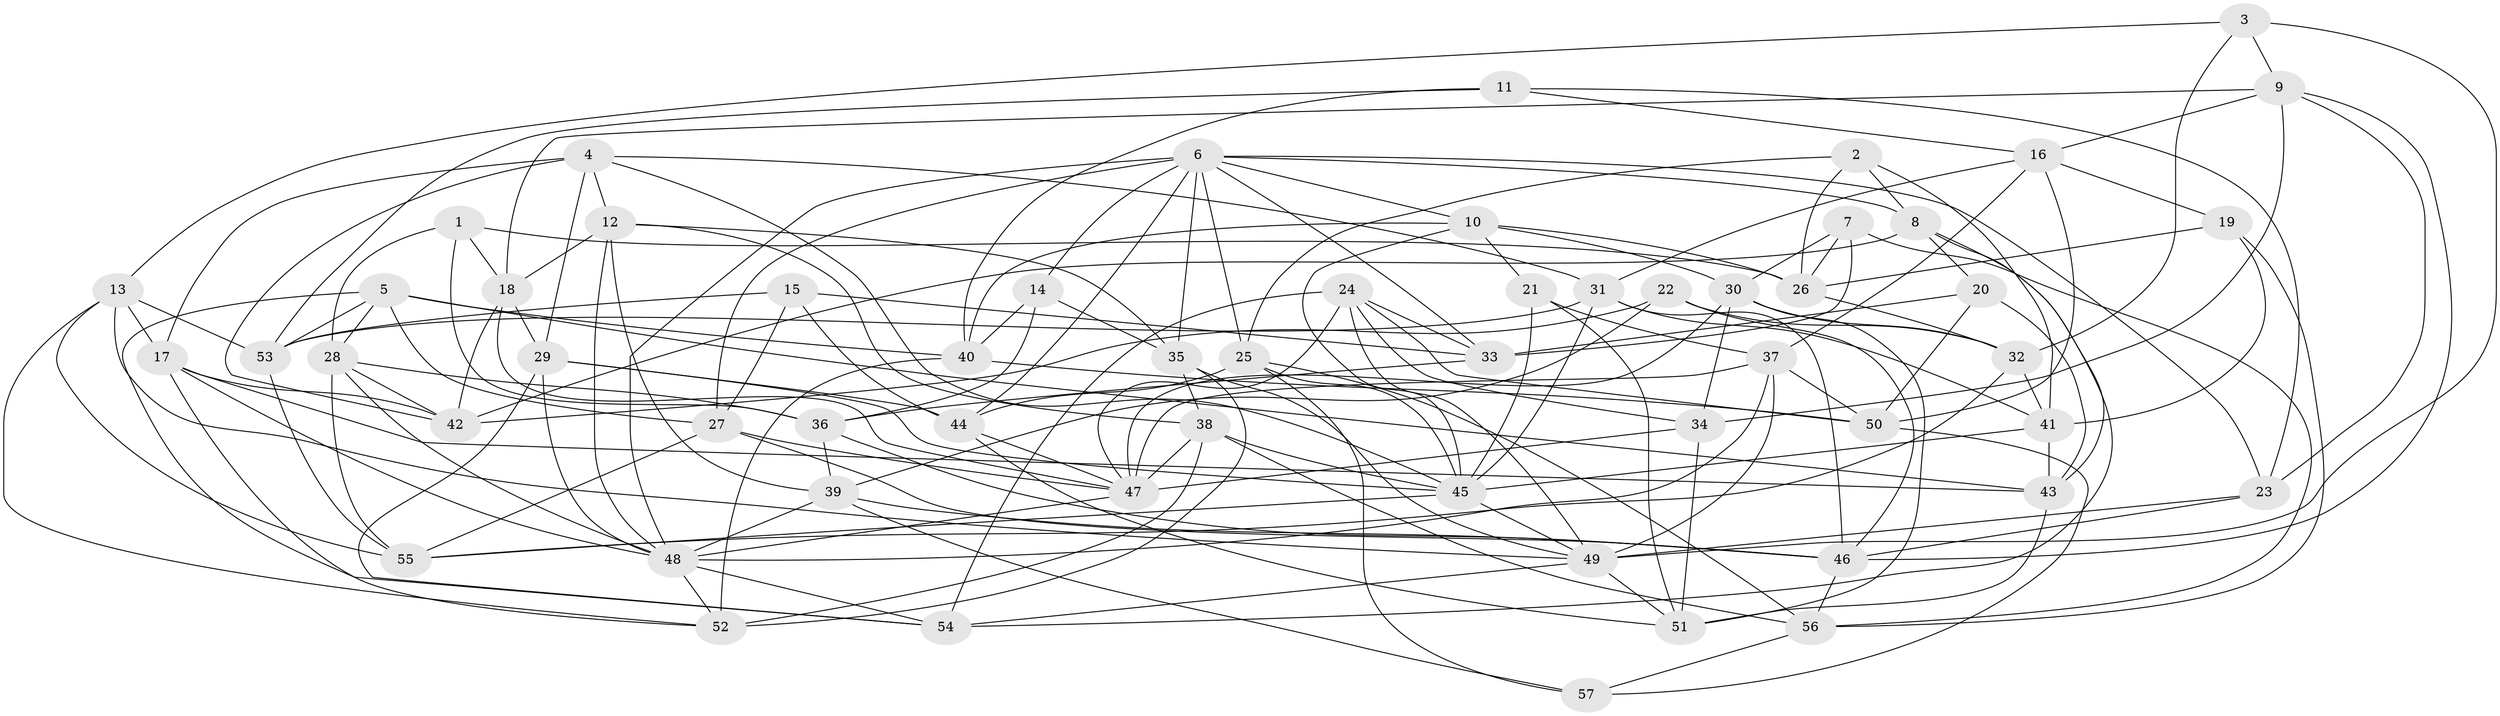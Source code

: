 // original degree distribution, {4: 1.0}
// Generated by graph-tools (version 1.1) at 2025/26/03/09/25 03:26:58]
// undirected, 57 vertices, 168 edges
graph export_dot {
graph [start="1"]
  node [color=gray90,style=filled];
  1;
  2;
  3;
  4;
  5;
  6;
  7;
  8;
  9;
  10;
  11;
  12;
  13;
  14;
  15;
  16;
  17;
  18;
  19;
  20;
  21;
  22;
  23;
  24;
  25;
  26;
  27;
  28;
  29;
  30;
  31;
  32;
  33;
  34;
  35;
  36;
  37;
  38;
  39;
  40;
  41;
  42;
  43;
  44;
  45;
  46;
  47;
  48;
  49;
  50;
  51;
  52;
  53;
  54;
  55;
  56;
  57;
  1 -- 18 [weight=1.0];
  1 -- 26 [weight=1.0];
  1 -- 28 [weight=1.0];
  1 -- 36 [weight=1.0];
  2 -- 8 [weight=1.0];
  2 -- 25 [weight=1.0];
  2 -- 26 [weight=1.0];
  2 -- 41 [weight=1.0];
  3 -- 9 [weight=1.0];
  3 -- 13 [weight=1.0];
  3 -- 32 [weight=1.0];
  3 -- 49 [weight=1.0];
  4 -- 12 [weight=1.0];
  4 -- 17 [weight=1.0];
  4 -- 29 [weight=1.0];
  4 -- 31 [weight=1.0];
  4 -- 42 [weight=1.0];
  4 -- 45 [weight=1.0];
  5 -- 27 [weight=1.0];
  5 -- 28 [weight=1.0];
  5 -- 40 [weight=1.0];
  5 -- 43 [weight=1.0];
  5 -- 53 [weight=1.0];
  5 -- 54 [weight=1.0];
  6 -- 8 [weight=1.0];
  6 -- 10 [weight=1.0];
  6 -- 14 [weight=1.0];
  6 -- 23 [weight=1.0];
  6 -- 25 [weight=1.0];
  6 -- 27 [weight=1.0];
  6 -- 33 [weight=1.0];
  6 -- 35 [weight=1.0];
  6 -- 44 [weight=1.0];
  6 -- 48 [weight=1.0];
  7 -- 26 [weight=1.0];
  7 -- 30 [weight=1.0];
  7 -- 33 [weight=1.0];
  7 -- 56 [weight=1.0];
  8 -- 20 [weight=1.0];
  8 -- 42 [weight=1.0];
  8 -- 43 [weight=1.0];
  8 -- 54 [weight=1.0];
  9 -- 16 [weight=1.0];
  9 -- 18 [weight=1.0];
  9 -- 23 [weight=1.0];
  9 -- 34 [weight=1.0];
  9 -- 46 [weight=1.0];
  10 -- 21 [weight=1.0];
  10 -- 26 [weight=1.0];
  10 -- 30 [weight=1.0];
  10 -- 40 [weight=1.0];
  10 -- 45 [weight=1.0];
  11 -- 16 [weight=1.0];
  11 -- 23 [weight=1.0];
  11 -- 40 [weight=1.0];
  11 -- 53 [weight=1.0];
  12 -- 18 [weight=1.0];
  12 -- 35 [weight=1.0];
  12 -- 38 [weight=1.0];
  12 -- 39 [weight=1.0];
  12 -- 48 [weight=1.0];
  13 -- 17 [weight=1.0];
  13 -- 49 [weight=1.0];
  13 -- 52 [weight=1.0];
  13 -- 53 [weight=1.0];
  13 -- 55 [weight=1.0];
  14 -- 35 [weight=1.0];
  14 -- 36 [weight=1.0];
  14 -- 40 [weight=1.0];
  15 -- 27 [weight=1.0];
  15 -- 33 [weight=1.0];
  15 -- 44 [weight=1.0];
  15 -- 53 [weight=1.0];
  16 -- 19 [weight=1.0];
  16 -- 31 [weight=1.0];
  16 -- 37 [weight=1.0];
  16 -- 50 [weight=1.0];
  17 -- 42 [weight=1.0];
  17 -- 43 [weight=1.0];
  17 -- 48 [weight=1.0];
  17 -- 52 [weight=1.0];
  18 -- 29 [weight=1.0];
  18 -- 42 [weight=1.0];
  18 -- 47 [weight=1.0];
  19 -- 26 [weight=1.0];
  19 -- 41 [weight=1.0];
  19 -- 56 [weight=1.0];
  20 -- 33 [weight=1.0];
  20 -- 43 [weight=1.0];
  20 -- 50 [weight=1.0];
  21 -- 37 [weight=1.0];
  21 -- 45 [weight=1.0];
  21 -- 51 [weight=1.0];
  22 -- 32 [weight=1.0];
  22 -- 39 [weight=1.0];
  22 -- 42 [weight=1.0];
  22 -- 46 [weight=1.0];
  23 -- 46 [weight=1.0];
  23 -- 49 [weight=2.0];
  24 -- 33 [weight=1.0];
  24 -- 34 [weight=1.0];
  24 -- 47 [weight=1.0];
  24 -- 49 [weight=1.0];
  24 -- 50 [weight=1.0];
  24 -- 54 [weight=1.0];
  25 -- 44 [weight=1.0];
  25 -- 45 [weight=1.0];
  25 -- 56 [weight=1.0];
  25 -- 57 [weight=1.0];
  26 -- 32 [weight=1.0];
  27 -- 46 [weight=1.0];
  27 -- 47 [weight=1.0];
  27 -- 55 [weight=1.0];
  28 -- 36 [weight=1.0];
  28 -- 42 [weight=1.0];
  28 -- 48 [weight=1.0];
  28 -- 55 [weight=1.0];
  29 -- 44 [weight=1.0];
  29 -- 45 [weight=1.0];
  29 -- 48 [weight=1.0];
  29 -- 54 [weight=1.0];
  30 -- 32 [weight=1.0];
  30 -- 34 [weight=1.0];
  30 -- 47 [weight=1.0];
  30 -- 51 [weight=1.0];
  31 -- 41 [weight=1.0];
  31 -- 45 [weight=1.0];
  31 -- 46 [weight=1.0];
  31 -- 53 [weight=1.0];
  32 -- 41 [weight=1.0];
  32 -- 55 [weight=1.0];
  33 -- 36 [weight=1.0];
  34 -- 47 [weight=2.0];
  34 -- 51 [weight=1.0];
  35 -- 38 [weight=1.0];
  35 -- 49 [weight=1.0];
  35 -- 52 [weight=1.0];
  36 -- 39 [weight=1.0];
  36 -- 46 [weight=1.0];
  37 -- 47 [weight=1.0];
  37 -- 48 [weight=1.0];
  37 -- 49 [weight=1.0];
  37 -- 50 [weight=1.0];
  38 -- 45 [weight=1.0];
  38 -- 47 [weight=1.0];
  38 -- 52 [weight=1.0];
  38 -- 56 [weight=1.0];
  39 -- 46 [weight=1.0];
  39 -- 48 [weight=1.0];
  39 -- 57 [weight=1.0];
  40 -- 50 [weight=1.0];
  40 -- 52 [weight=1.0];
  41 -- 43 [weight=1.0];
  41 -- 45 [weight=1.0];
  43 -- 51 [weight=1.0];
  44 -- 47 [weight=1.0];
  44 -- 51 [weight=1.0];
  45 -- 49 [weight=1.0];
  45 -- 55 [weight=1.0];
  46 -- 56 [weight=1.0];
  47 -- 48 [weight=1.0];
  48 -- 52 [weight=1.0];
  48 -- 54 [weight=1.0];
  49 -- 51 [weight=1.0];
  49 -- 54 [weight=1.0];
  50 -- 57 [weight=1.0];
  53 -- 55 [weight=1.0];
  56 -- 57 [weight=1.0];
}
